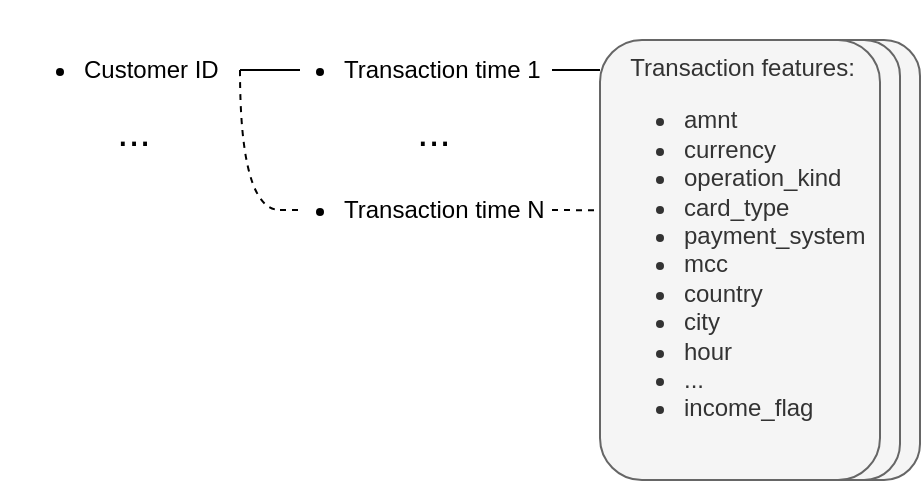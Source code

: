 <mxfile version="20.7.4" type="github">
  <diagram id="pZF7BrZM8KYYfmaUWbH-" name="Page-1">
    <mxGraphModel dx="807" dy="456" grid="1" gridSize="10" guides="1" tooltips="1" connect="1" arrows="1" fold="1" page="1" pageScale="1" pageWidth="827" pageHeight="1169" math="0" shadow="0">
      <root>
        <mxCell id="0" />
        <mxCell id="1" parent="0" />
        <mxCell id="w4F0DA9J7AdauBMP3hV4-52" value="" style="rounded=1;whiteSpace=wrap;html=1;shadow=0;labelBackgroundColor=none;labelBorderColor=none;strokeColor=#666666;fontSize=20;fillColor=#f5f5f5;fontColor=#333333;" vertex="1" parent="1">
          <mxGeometry x="480" y="330" width="120" height="220" as="geometry" />
        </mxCell>
        <mxCell id="w4F0DA9J7AdauBMP3hV4-51" value="" style="rounded=1;whiteSpace=wrap;html=1;shadow=0;labelBackgroundColor=none;labelBorderColor=none;strokeColor=#666666;fontSize=20;fillColor=#f5f5f5;fontColor=#333333;" vertex="1" parent="1">
          <mxGeometry x="470" y="330" width="120" height="220" as="geometry" />
        </mxCell>
        <mxCell id="w4F0DA9J7AdauBMP3hV4-56" style="edgeStyle=orthogonalEdgeStyle;rounded=0;orthogonalLoop=1;jettySize=auto;html=1;exitX=1;exitY=0.5;exitDx=0;exitDy=0;entryX=0.137;entryY=0.503;entryDx=0;entryDy=0;entryPerimeter=0;fontSize=20;endArrow=none;endFill=0;" edge="1" parent="1" source="w4F0DA9J7AdauBMP3hV4-1" target="w4F0DA9J7AdauBMP3hV4-2">
          <mxGeometry relative="1" as="geometry" />
        </mxCell>
        <mxCell id="w4F0DA9J7AdauBMP3hV4-60" style="edgeStyle=orthogonalEdgeStyle;rounded=0;orthogonalLoop=1;jettySize=auto;html=1;exitX=1;exitY=0.5;exitDx=0;exitDy=0;fontSize=20;endArrow=none;endFill=0;elbow=vertical;curved=1;dashed=1;" edge="1" parent="1" source="w4F0DA9J7AdauBMP3hV4-1">
          <mxGeometry relative="1" as="geometry">
            <mxPoint x="280" y="415" as="targetPoint" />
            <Array as="points">
              <mxPoint x="260" y="415" />
            </Array>
          </mxGeometry>
        </mxCell>
        <mxCell id="w4F0DA9J7AdauBMP3hV4-1" value="&lt;ul&gt;&lt;li&gt;Customer ID&amp;nbsp;&lt;/li&gt;&lt;/ul&gt;" style="text;strokeColor=none;fillColor=none;html=1;whiteSpace=wrap;verticalAlign=middle;overflow=hidden;" vertex="1" parent="1">
          <mxGeometry x="140" y="310" width="120" height="70" as="geometry" />
        </mxCell>
        <mxCell id="w4F0DA9J7AdauBMP3hV4-53" style="edgeStyle=orthogonalEdgeStyle;rounded=0;orthogonalLoop=1;jettySize=auto;html=1;exitX=1;exitY=0.5;exitDx=0;exitDy=0;entryX=0;entryY=0.069;entryDx=0;entryDy=0;entryPerimeter=0;fontSize=20;endArrow=none;endFill=0;" edge="1" parent="1" source="w4F0DA9J7AdauBMP3hV4-2" target="w4F0DA9J7AdauBMP3hV4-35">
          <mxGeometry relative="1" as="geometry" />
        </mxCell>
        <mxCell id="w4F0DA9J7AdauBMP3hV4-2" value="&lt;ul&gt;&lt;li&gt;Transaction time 1&lt;/li&gt;&lt;/ul&gt;" style="text;strokeColor=none;fillColor=none;html=1;whiteSpace=wrap;verticalAlign=middle;overflow=hidden;rounded=1;arcSize=50;shadow=0;align=left;" vertex="1" parent="1">
          <mxGeometry x="270" y="320" width="146" height="50" as="geometry" />
        </mxCell>
        <mxCell id="w4F0DA9J7AdauBMP3hV4-5" value="..." style="text;html=1;strokeColor=none;fillColor=none;align=center;verticalAlign=middle;whiteSpace=wrap;rounded=0;fontSize=20;" vertex="1" parent="1">
          <mxGeometry x="330" y="360" width="54" height="30" as="geometry" />
        </mxCell>
        <mxCell id="w4F0DA9J7AdauBMP3hV4-6" value="&lt;ul&gt;&lt;li&gt;Transaction time N&lt;/li&gt;&lt;/ul&gt;" style="text;strokeColor=none;fillColor=none;html=1;whiteSpace=wrap;verticalAlign=middle;overflow=hidden;" vertex="1" parent="1">
          <mxGeometry x="270" y="380" width="146" height="70" as="geometry" />
        </mxCell>
        <mxCell id="w4F0DA9J7AdauBMP3hV4-35" value="&amp;nbsp; &amp;nbsp; Transaction features:&lt;br&gt;&lt;ul&gt;&lt;li&gt;&lt;span style=&quot;background-color: initial;&quot;&gt;amnt&lt;/span&gt;&lt;/li&gt;&lt;li&gt;currency&lt;/li&gt;&lt;li&gt;operation_kind&lt;/li&gt;&lt;li&gt;card_type&lt;/li&gt;&lt;li&gt;payment_system&lt;/li&gt;&lt;li&gt;mcc&lt;/li&gt;&lt;li&gt;country&lt;/li&gt;&lt;li&gt;city&lt;/li&gt;&lt;li&gt;hour&lt;/li&gt;&lt;li&gt;...&lt;/li&gt;&lt;li&gt;income_flag&lt;/li&gt;&lt;/ul&gt;" style="rounded=1;html=1;align=left;verticalAlign=top;labelBackgroundColor=none;labelBorderColor=none;whiteSpace=wrap;spacing=2;fillColor=#f5f5f5;strokeColor=#666666;fontColor=#333333;" vertex="1" parent="1">
          <mxGeometry x="440" y="330" width="140" height="220" as="geometry" />
        </mxCell>
        <mxCell id="w4F0DA9J7AdauBMP3hV4-54" value="" style="endArrow=none;dashed=1;html=1;rounded=0;fontSize=20;exitX=1;exitY=0.5;exitDx=0;exitDy=0;entryX=-0.02;entryY=0.387;entryDx=0;entryDy=0;entryPerimeter=0;" edge="1" parent="1" source="w4F0DA9J7AdauBMP3hV4-6" target="w4F0DA9J7AdauBMP3hV4-35">
          <mxGeometry width="50" height="50" relative="1" as="geometry">
            <mxPoint x="250" y="410" as="sourcePoint" />
            <mxPoint x="300" y="360" as="targetPoint" />
          </mxGeometry>
        </mxCell>
        <mxCell id="w4F0DA9J7AdauBMP3hV4-55" value="..." style="text;html=1;strokeColor=none;fillColor=none;align=center;verticalAlign=middle;whiteSpace=wrap;rounded=0;fontSize=20;" vertex="1" parent="1">
          <mxGeometry x="180" y="360" width="54" height="30" as="geometry" />
        </mxCell>
        <mxCell id="w4F0DA9J7AdauBMP3hV4-62" value="" style="endArrow=none;dashed=1;html=1;rounded=0;fontSize=20;" edge="1" parent="1">
          <mxGeometry width="50" height="50" relative="1" as="geometry">
            <mxPoint x="280" y="415" as="sourcePoint" />
            <mxPoint x="290" y="415" as="targetPoint" />
          </mxGeometry>
        </mxCell>
      </root>
    </mxGraphModel>
  </diagram>
</mxfile>
